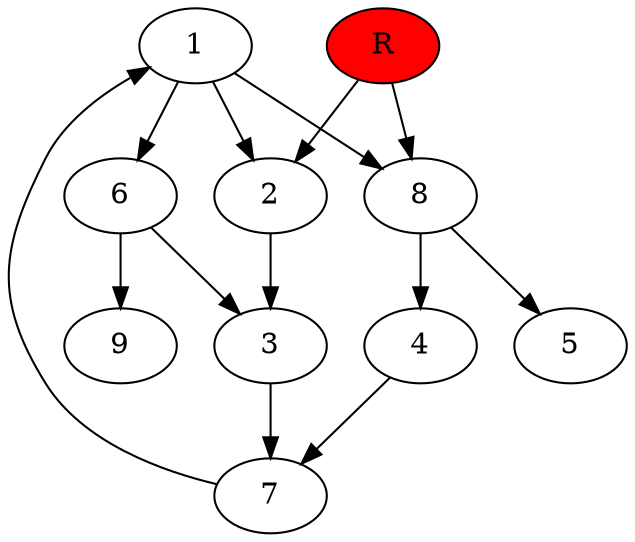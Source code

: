 digraph prb37641 {
	1
	2
	3
	4
	5
	6
	7
	8
	R [fillcolor="#ff0000" style=filled]
	1 -> 2
	1 -> 6
	1 -> 8
	2 -> 3
	3 -> 7
	4 -> 7
	6 -> 3
	6 -> 9
	7 -> 1
	8 -> 4
	8 -> 5
	R -> 2
	R -> 8
}
